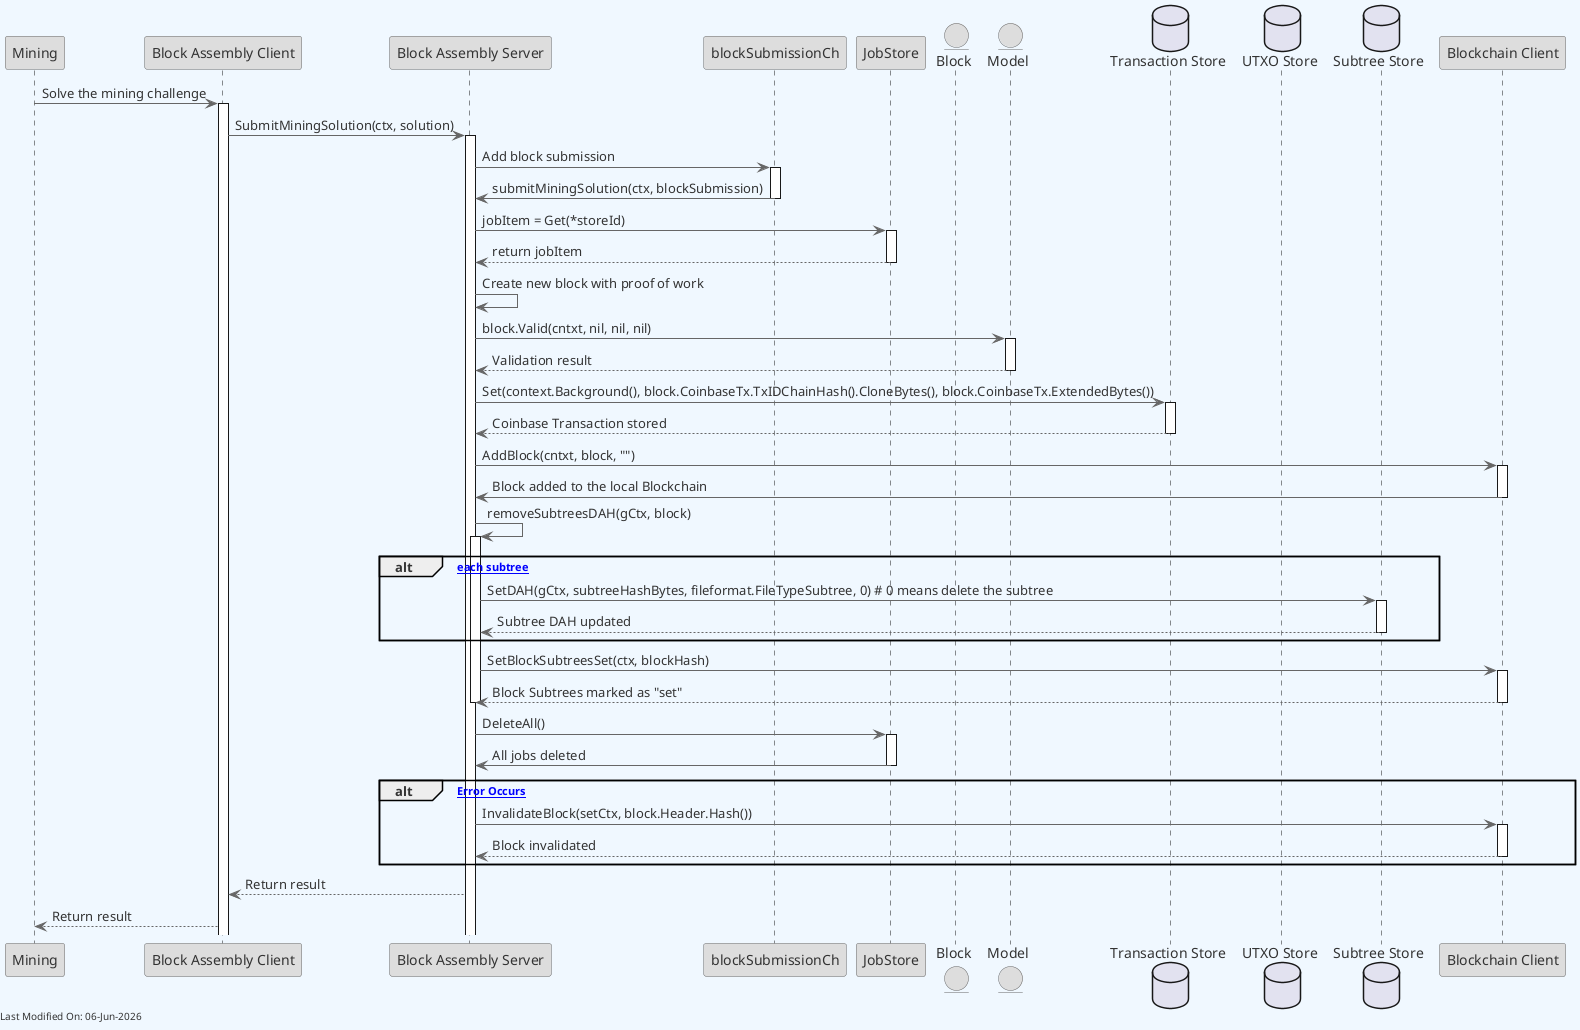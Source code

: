 @startuml
skinparam backgroundColor #F0F8FF
skinparam defaultFontColor #333333
skinparam arrowColor #666666

' Define borders for all elements
skinparam entity {
  BorderColor #666666
  BackgroundColor #DDDDDD
}

skinparam control {
  BorderColor #666666
  BackgroundColor #DDDDDD
}

skinparam participant {
  BorderColor #666666
  BackgroundColor #DDDDDD
}



participant "Mining" as Mining
participant "Block Assembly Client" as BlockClient
participant "Block Assembly Server" as BlockServer
participant "blockSubmissionCh" as SubmissionCh
participant "JobStore" as JobStore
entity "Block" as Block
entity "Model" as Model
database "Transaction Store" as TxStore
database "UTXO Store" as UTXOStore
database "Subtree Store" as SubtreeStore
participant "Blockchain Client" as BlockchainClient

Mining -> BlockClient: Solve the mining challenge
activate BlockClient

BlockClient -> BlockServer: SubmitMiningSolution(ctx, solution)
activate BlockServer

BlockServer -> SubmissionCh: Add block submission
activate SubmissionCh

SubmissionCh -> BlockServer: submitMiningSolution(ctx, blockSubmission)
deactivate SubmissionCh

BlockServer -> JobStore: jobItem = Get(*storeId)
activate JobStore
JobStore --> BlockServer: return jobItem
deactivate JobStore

BlockServer -> BlockServer: Create new block with proof of work
BlockServer -> Model: block.Valid(cntxt, nil, nil, nil)
activate Model

Model --> BlockServer: Validation result
deactivate Model

BlockServer -> TxStore: Set(context.Background(), block.CoinbaseTx.TxIDChainHash().CloneBytes(), block.CoinbaseTx.ExtendedBytes())
activate TxStore
TxStore --> BlockServer: Coinbase Transaction stored
deactivate TxStore

BlockServer -> BlockchainClient: AddBlock(cntxt, block, "")
activate BlockchainClient
BlockchainClient -> BlockServer: Block added to the local Blockchain
deactivate BlockchainClient

BlockServer -> BlockServer: removeSubtreesDAH(gCtx, block)
activate BlockServer

alt [for each subtree]
    BlockServer -> SubtreeStore: SetDAH(gCtx, subtreeHashBytes, fileformat.FileTypeSubtree, 0) # 0 means delete the subtree
    activate SubtreeStore
    SubtreeStore --> BlockServer: Subtree DAH updated
    deactivate SubtreeStore
end


BlockServer -> BlockchainClient : SetBlockSubtreesSet(ctx, blockHash)
activate BlockchainClient
BlockchainClient --> BlockServer : Block Subtrees marked as "set"
deactivate BlockchainClient

deactivate BlockServer


BlockServer -> JobStore: DeleteAll()
activate JobStore
JobStore -> BlockServer: All jobs deleted
deactivate JobStore

alt [If Error Occurs]
    BlockServer -> BlockchainClient: InvalidateBlock(setCtx, block.Header.Hash())
    activate BlockchainClient
    BlockchainClient --> BlockServer: Block invalidated
    deactivate BlockchainClient
end

BlockServer --> BlockClient: Return result
BlockClient --> Mining: Return result

left footer Last Modified On: %date("dd-MMM-yyyy")

@enduml
